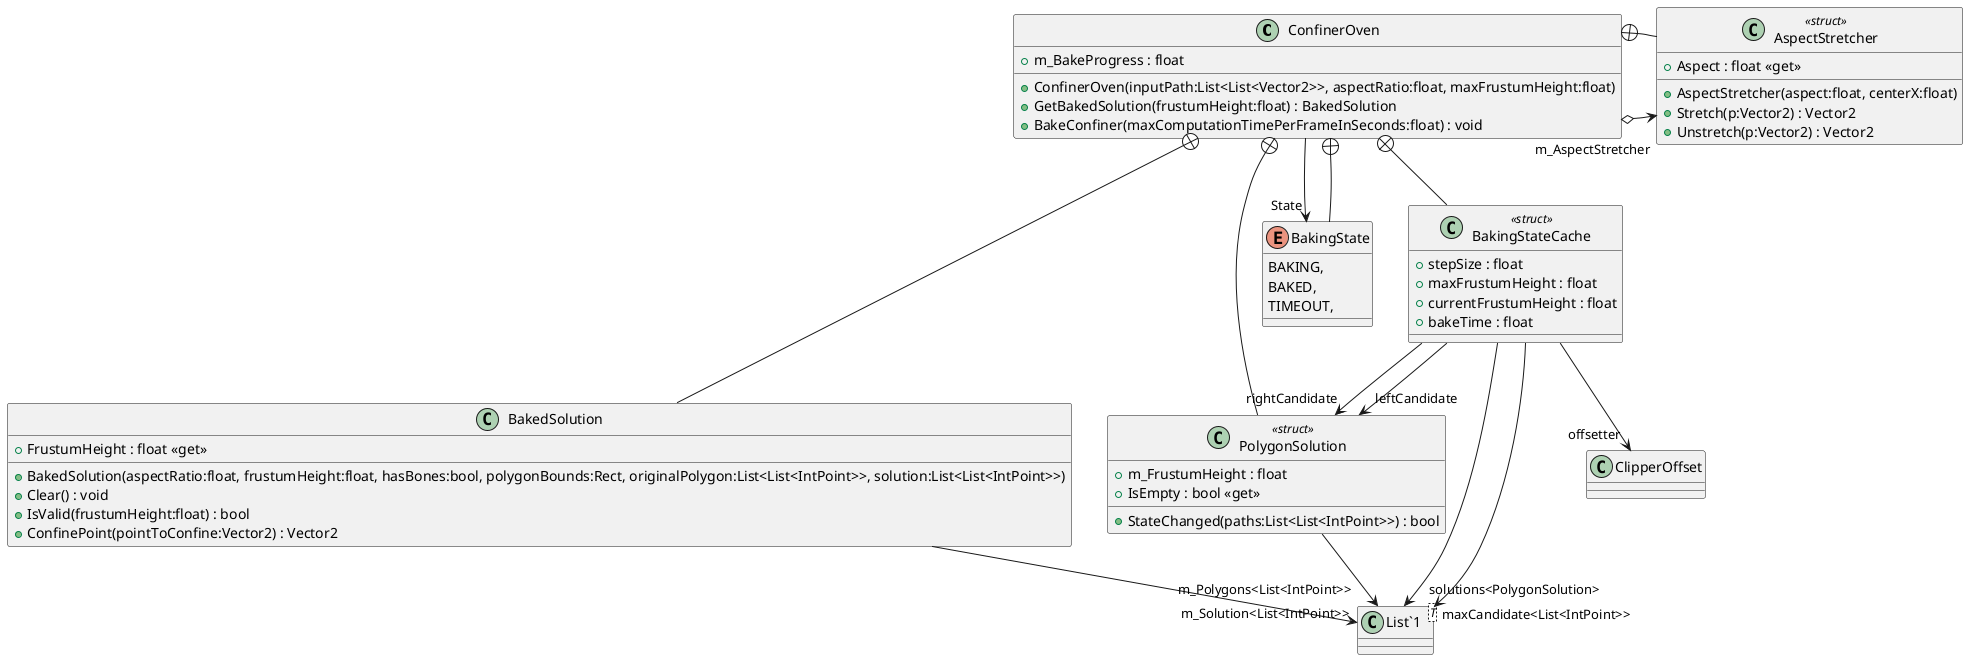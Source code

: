 @startuml
class ConfinerOven {
    + ConfinerOven(inputPath:List<List<Vector2>>, aspectRatio:float, maxFrustumHeight:float)
    + GetBakedSolution(frustumHeight:float) : BakedSolution
    + m_BakeProgress : float
    + BakeConfiner(maxComputationTimePerFrameInSeconds:float) : void
}
class BakedSolution {
    + FrustumHeight : float <<get>>
    + BakedSolution(aspectRatio:float, frustumHeight:float, hasBones:bool, polygonBounds:Rect, originalPolygon:List<List<IntPoint>>, solution:List<List<IntPoint>>)
    + Clear() : void
    + IsValid(frustumHeight:float) : bool
    + ConfinePoint(pointToConfine:Vector2) : Vector2
}
class AspectStretcher <<struct>> {
    + Aspect : float <<get>>
    + AspectStretcher(aspect:float, centerX:float)
    + Stretch(p:Vector2) : Vector2
    + Unstretch(p:Vector2) : Vector2
}
class PolygonSolution <<struct>> {
    + m_FrustumHeight : float
    + StateChanged(paths:List<List<IntPoint>>) : bool
    + IsEmpty : bool <<get>>
}
enum BakingState {
    BAKING,
    BAKED,
    TIMEOUT,
}
class BakingStateCache <<struct>> {
    + stepSize : float
    + maxFrustumHeight : float
    + currentFrustumHeight : float
    + bakeTime : float
}
class "List`1"<T> {
}
ConfinerOven o-> "m_AspectStretcher" AspectStretcher
ConfinerOven --> "State" BakingState
ConfinerOven +-- BakedSolution
BakedSolution --> "m_Solution<List<IntPoint>>" "List`1"
ConfinerOven +-- AspectStretcher
ConfinerOven +-- PolygonSolution
PolygonSolution --> "m_Polygons<List<IntPoint>>" "List`1"
ConfinerOven +-- BakingState
ConfinerOven +-- BakingStateCache
BakingStateCache --> "offsetter" ClipperOffset
BakingStateCache --> "solutions<PolygonSolution>" "List`1"
BakingStateCache --> "rightCandidate" PolygonSolution
BakingStateCache --> "leftCandidate" PolygonSolution
BakingStateCache --> "maxCandidate<List<IntPoint>>" "List`1"
@enduml
